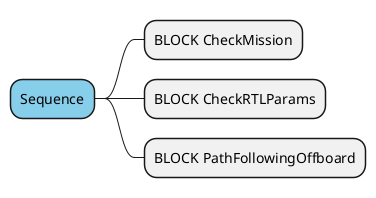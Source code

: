 @startmindmap
*[#SkyBlue] Sequence
    * BLOCK CheckMission
    * BLOCK CheckRTLParams
    * BLOCK PathFollowingOffboard
@endmindmap